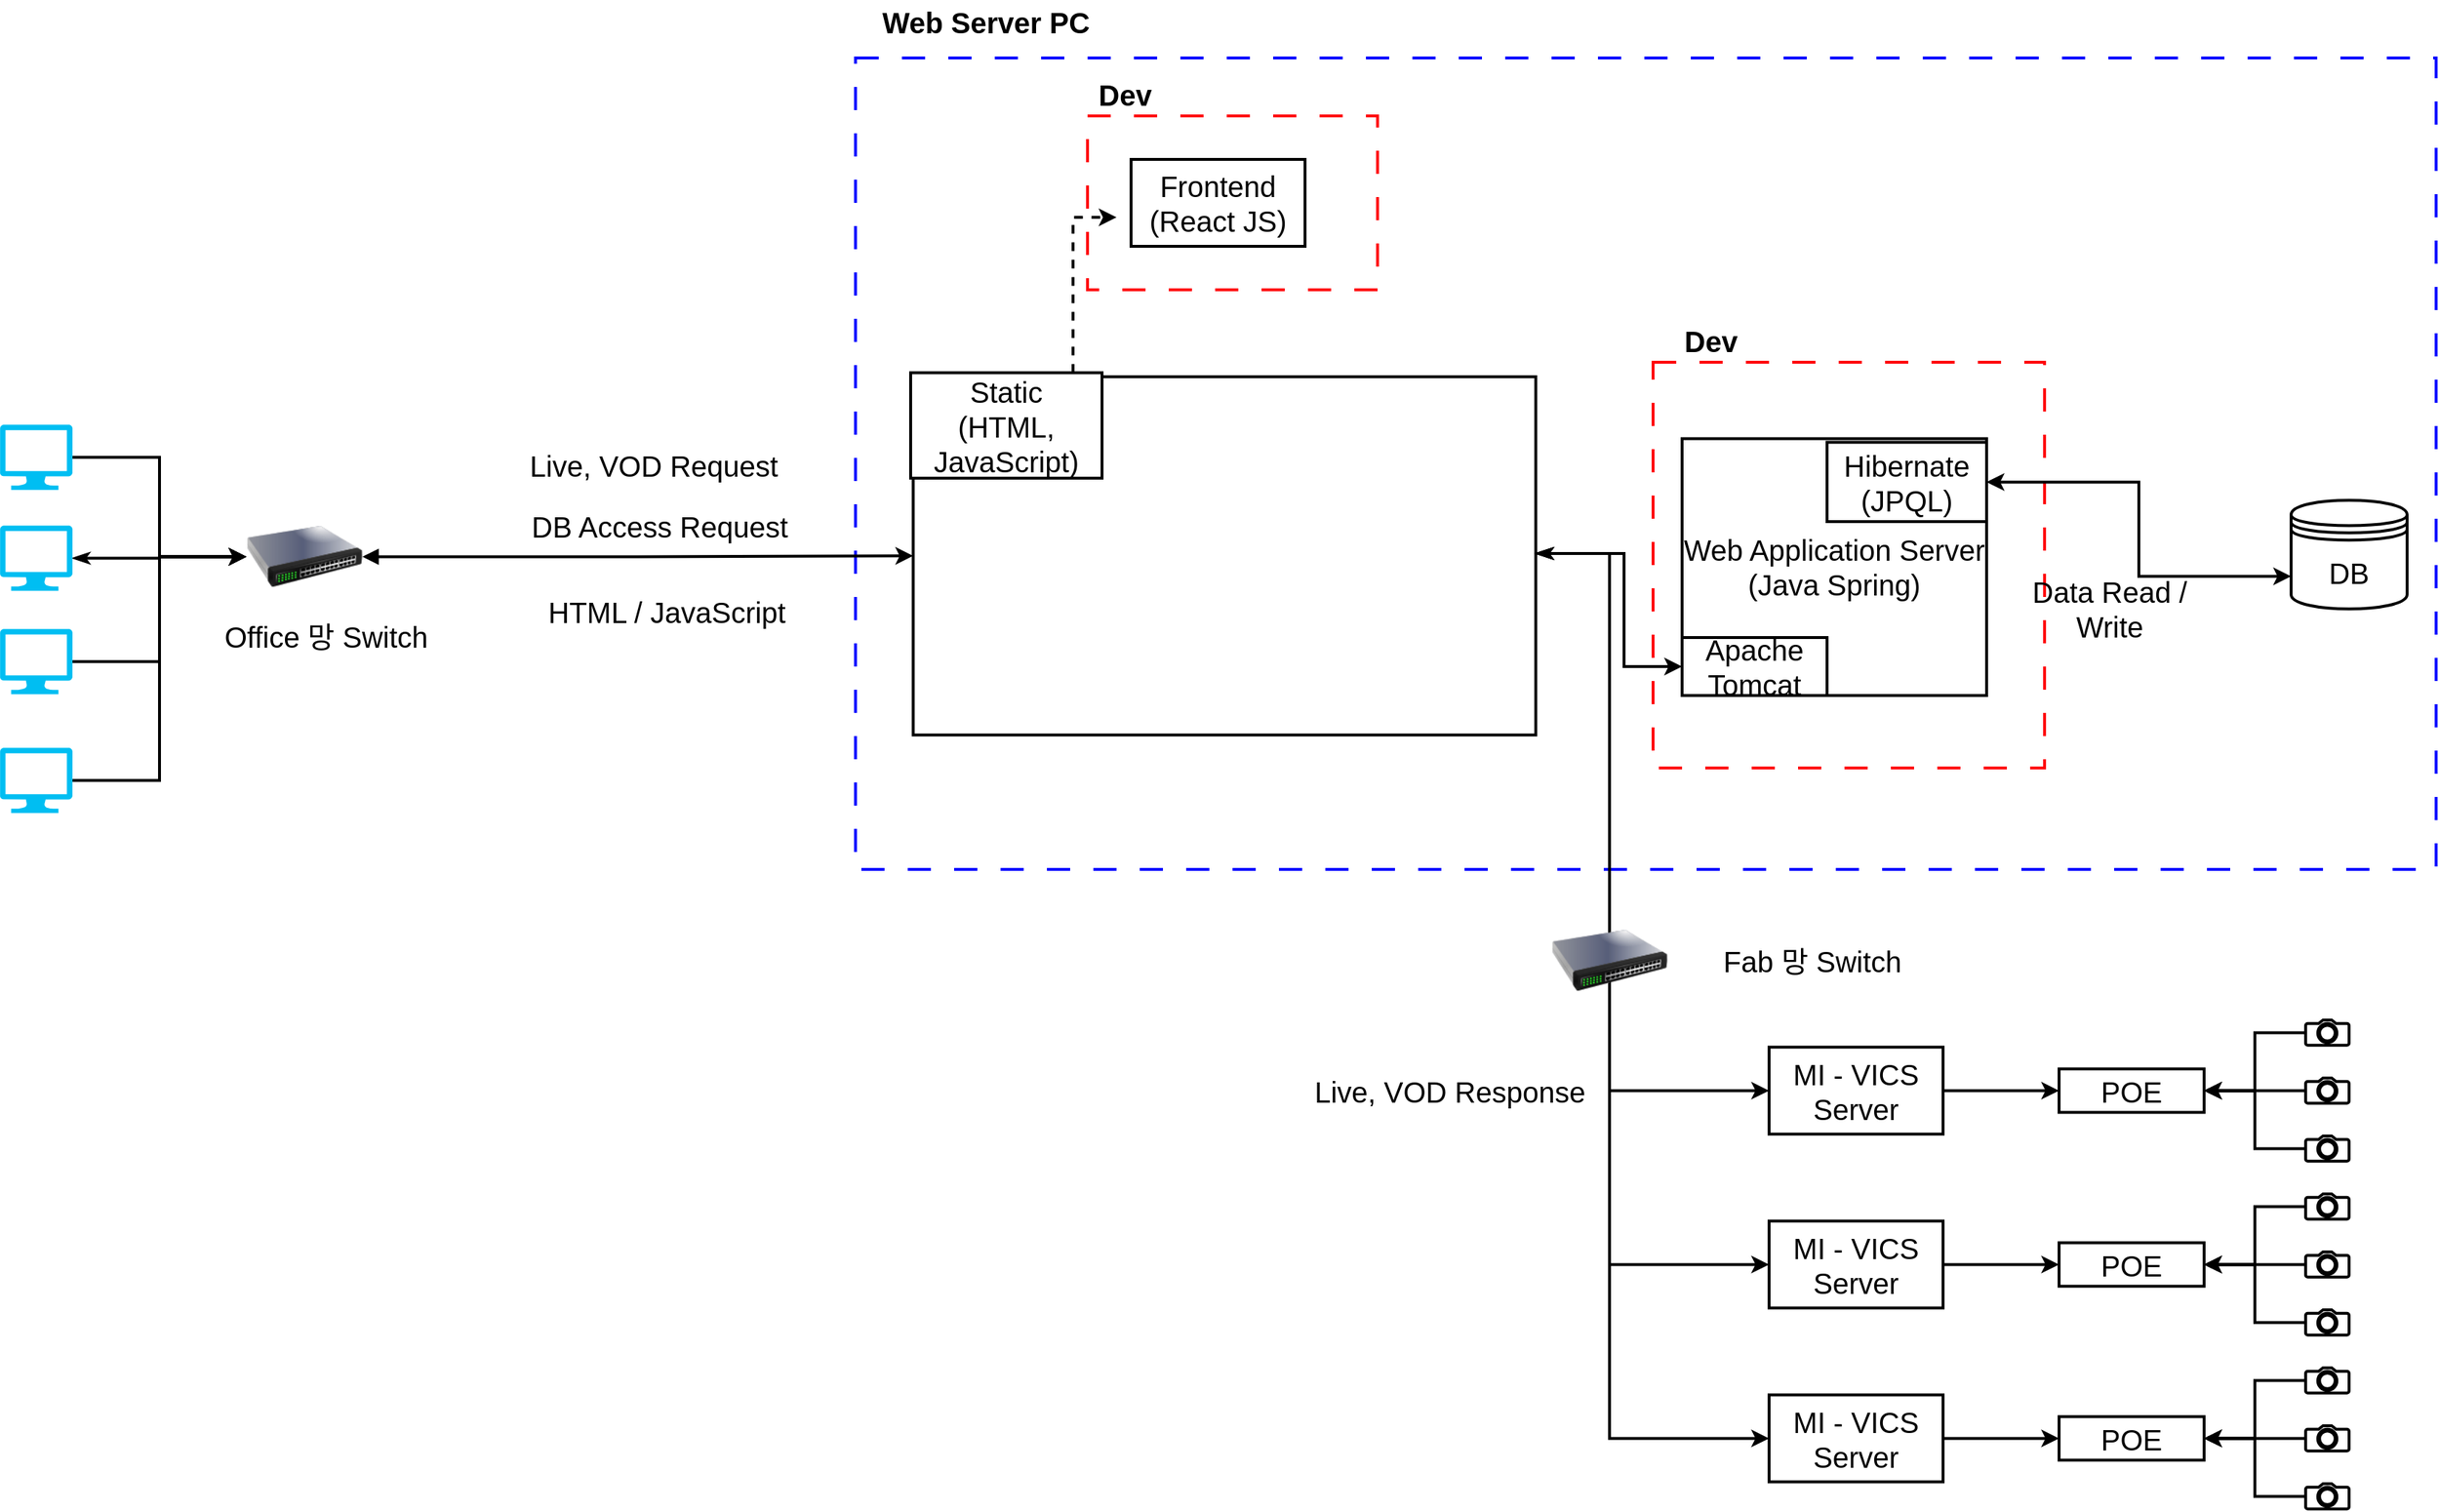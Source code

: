 <mxfile version="24.7.7">
  <diagram name="Page-1" id="5d7acffa-a066-3a61-03fe-96351882024d">
    <mxGraphModel dx="3490" dy="2093" grid="1" gridSize="10" guides="1" tooltips="1" connect="1" arrows="1" fold="1" page="1" pageScale="1" pageWidth="1100" pageHeight="850" background="#ffffff" math="0" shadow="0">
      <root>
        <mxCell id="0" />
        <mxCell id="1" parent="0" />
        <mxCell id="4sfNlxtwUgQUHQA9xHfZ-101" value="" style="rounded=0;whiteSpace=wrap;html=1;dashed=1;dashPattern=8 8;fillColor=none;strokeColor=#0000FF;fontSize=20;fontStyle=1;strokeWidth=2;" vertex="1" parent="1">
          <mxGeometry x="420" y="-60" width="1090" height="560" as="geometry" />
        </mxCell>
        <mxCell id="4sfNlxtwUgQUHQA9xHfZ-95" value="" style="rounded=0;whiteSpace=wrap;html=1;dashed=1;dashPattern=8 8;strokeColor=#FF030B;fillColor=none;fontSize=20;strokeWidth=2;" vertex="1" parent="1">
          <mxGeometry x="970" y="150" width="270" height="280" as="geometry" />
        </mxCell>
        <mxCell id="4sfNlxtwUgQUHQA9xHfZ-85" style="edgeStyle=orthogonalEdgeStyle;rounded=0;orthogonalLoop=1;jettySize=auto;html=1;entryX=0;entryY=0.5;entryDx=0;entryDy=0;fontSize=20;strokeWidth=2;" edge="1" parent="1" source="4sfNlxtwUgQUHQA9xHfZ-6" target="4sfNlxtwUgQUHQA9xHfZ-82">
          <mxGeometry relative="1" as="geometry" />
        </mxCell>
        <mxCell id="4sfNlxtwUgQUHQA9xHfZ-6" value="" style="verticalLabelPosition=bottom;html=1;verticalAlign=top;align=center;strokeColor=none;fillColor=#00BEF2;shape=mxgraph.azure.computer;pointerEvents=1;fontSize=20;strokeWidth=2;" vertex="1" parent="1">
          <mxGeometry x="-170" y="193.1" width="50" height="45" as="geometry" />
        </mxCell>
        <mxCell id="4sfNlxtwUgQUHQA9xHfZ-86" style="edgeStyle=orthogonalEdgeStyle;rounded=0;orthogonalLoop=1;jettySize=auto;html=1;entryX=0;entryY=0.5;entryDx=0;entryDy=0;fontSize=20;startArrow=classicThin;startFill=1;strokeWidth=2;" edge="1" parent="1" source="4sfNlxtwUgQUHQA9xHfZ-7" target="4sfNlxtwUgQUHQA9xHfZ-82">
          <mxGeometry relative="1" as="geometry" />
        </mxCell>
        <mxCell id="4sfNlxtwUgQUHQA9xHfZ-7" value="" style="verticalLabelPosition=bottom;html=1;verticalAlign=top;align=center;strokeColor=none;fillColor=#00BEF2;shape=mxgraph.azure.computer;pointerEvents=1;fontSize=20;strokeWidth=2;" vertex="1" parent="1">
          <mxGeometry x="-170" y="262.73" width="50" height="45" as="geometry" />
        </mxCell>
        <mxCell id="4sfNlxtwUgQUHQA9xHfZ-87" style="edgeStyle=orthogonalEdgeStyle;rounded=0;orthogonalLoop=1;jettySize=auto;html=1;entryX=0;entryY=0.5;entryDx=0;entryDy=0;fontSize=20;strokeWidth=2;" edge="1" parent="1" source="4sfNlxtwUgQUHQA9xHfZ-8" target="4sfNlxtwUgQUHQA9xHfZ-82">
          <mxGeometry relative="1" as="geometry" />
        </mxCell>
        <mxCell id="4sfNlxtwUgQUHQA9xHfZ-8" value="" style="verticalLabelPosition=bottom;html=1;verticalAlign=top;align=center;strokeColor=none;fillColor=#00BEF2;shape=mxgraph.azure.computer;pointerEvents=1;fontSize=20;strokeWidth=2;" vertex="1" parent="1">
          <mxGeometry x="-170" y="334.1" width="50" height="45" as="geometry" />
        </mxCell>
        <mxCell id="4sfNlxtwUgQUHQA9xHfZ-46" style="edgeStyle=orthogonalEdgeStyle;rounded=0;orthogonalLoop=1;jettySize=auto;html=1;entryX=0;entryY=0.5;entryDx=0;entryDy=0;fontSize=20;startArrow=classicThin;startFill=1;strokeWidth=2;" edge="1" parent="1" source="4sfNlxtwUgQUHQA9xHfZ-9" target="4sfNlxtwUgQUHQA9xHfZ-44">
          <mxGeometry relative="1" as="geometry">
            <Array as="points">
              <mxPoint x="940" y="282" />
              <mxPoint x="940" y="653" />
            </Array>
          </mxGeometry>
        </mxCell>
        <mxCell id="4sfNlxtwUgQUHQA9xHfZ-65" style="edgeStyle=orthogonalEdgeStyle;rounded=0;orthogonalLoop=1;jettySize=auto;html=1;entryX=0;entryY=0.5;entryDx=0;entryDy=0;fontSize=20;startArrow=classicThin;startFill=1;strokeWidth=2;" edge="1" parent="1" source="4sfNlxtwUgQUHQA9xHfZ-9" target="4sfNlxtwUgQUHQA9xHfZ-55">
          <mxGeometry relative="1" as="geometry">
            <Array as="points">
              <mxPoint x="940" y="282" />
              <mxPoint x="940" y="773" />
            </Array>
          </mxGeometry>
        </mxCell>
        <mxCell id="4sfNlxtwUgQUHQA9xHfZ-66" style="edgeStyle=orthogonalEdgeStyle;rounded=0;orthogonalLoop=1;jettySize=auto;html=1;entryX=0;entryY=0.5;entryDx=0;entryDy=0;fontSize=20;startArrow=classicThin;startFill=1;strokeWidth=2;" edge="1" parent="1" source="4sfNlxtwUgQUHQA9xHfZ-9" target="4sfNlxtwUgQUHQA9xHfZ-64">
          <mxGeometry relative="1" as="geometry">
            <Array as="points">
              <mxPoint x="940" y="282" />
              <mxPoint x="940" y="893" />
            </Array>
          </mxGeometry>
        </mxCell>
        <mxCell id="4sfNlxtwUgQUHQA9xHfZ-72" style="edgeStyle=orthogonalEdgeStyle;rounded=0;orthogonalLoop=1;jettySize=auto;html=1;entryX=0;entryY=0.5;entryDx=0;entryDy=0;fontSize=20;startArrow=classicThin;startFill=1;strokeWidth=2;" edge="1" parent="1" source="4sfNlxtwUgQUHQA9xHfZ-9" target="4sfNlxtwUgQUHQA9xHfZ-71">
          <mxGeometry relative="1" as="geometry">
            <Array as="points">
              <mxPoint x="950" y="282" />
              <mxPoint x="950" y="360" />
            </Array>
          </mxGeometry>
        </mxCell>
        <mxCell id="4sfNlxtwUgQUHQA9xHfZ-9" value="" style="shape=image;verticalLabelPosition=bottom;labelBackgroundColor=default;verticalAlign=top;aspect=fixed;imageAspect=0;image=https://blog.kakaocdn.net/dn/k9XzT/btqCMnyJfA4/BOB5x2OnIXDpGPCepCS141/img.png;fontSize=20;strokeWidth=2;imageBorder=default;" vertex="1" parent="1">
          <mxGeometry x="459.76" y="160" width="429.37" height="247.25" as="geometry" />
        </mxCell>
        <mxCell id="4sfNlxtwUgQUHQA9xHfZ-15" value="" style="shape=image;verticalLabelPosition=bottom;labelBackgroundColor=default;verticalAlign=top;aspect=fixed;imageAspect=0;image=https://d1.awsstatic.com/acs/characters/Logos/Docker-Logo_Horizontel_279x131.b8a5c41e56b77706656d61080f6a0217a3ba356d.png;fontSize=20;strokeWidth=2;" vertex="1" parent="1">
          <mxGeometry x="459.75" y="100" width="106.49" height="50" as="geometry" />
        </mxCell>
        <mxCell id="4sfNlxtwUgQUHQA9xHfZ-16" value="DB" style="shape=datastore;whiteSpace=wrap;html=1;fontSize=20;strokeWidth=2;" vertex="1" parent="1">
          <mxGeometry x="1410" y="245.25" width="80" height="75" as="geometry" />
        </mxCell>
        <mxCell id="4sfNlxtwUgQUHQA9xHfZ-18" value="" style="shape=image;verticalLabelPosition=bottom;labelBackgroundColor=default;verticalAlign=top;aspect=fixed;imageAspect=0;image=https://d1.awsstatic.com/acs/characters/Logos/Docker-Logo_Horizontel_279x131.b8a5c41e56b77706656d61080f6a0217a3ba356d.png;fontSize=20;strokeWidth=2;" vertex="1" parent="1">
          <mxGeometry x="1396.76" y="187.5" width="106.49" height="50" as="geometry" />
        </mxCell>
        <mxCell id="4sfNlxtwUgQUHQA9xHfZ-19" value="Web Application Server&lt;br style=&quot;font-size: 20px;&quot;&gt;(Java Spring)" style="rounded=0;whiteSpace=wrap;html=1;fontSize=20;strokeWidth=2;" vertex="1" parent="1">
          <mxGeometry x="990" y="202.75" width="210" height="177.25" as="geometry" />
        </mxCell>
        <mxCell id="4sfNlxtwUgQUHQA9xHfZ-20" value="" style="shape=image;verticalLabelPosition=bottom;labelBackgroundColor=default;verticalAlign=top;aspect=fixed;imageAspect=0;image=https://d1.awsstatic.com/acs/characters/Logos/Docker-Logo_Horizontel_279x131.b8a5c41e56b77706656d61080f6a0217a3ba356d.png;fontSize=20;strokeWidth=2;" vertex="1" parent="1">
          <mxGeometry x="1010" y="150" width="106.49" height="50" as="geometry" />
        </mxCell>
        <mxCell id="4sfNlxtwUgQUHQA9xHfZ-22" value="Data Read / Write" style="text;html=1;align=center;verticalAlign=middle;whiteSpace=wrap;rounded=0;fontSize=20;strokeWidth=2;" vertex="1" parent="1">
          <mxGeometry x="1220" y="304.63" width="130" height="30" as="geometry" />
        </mxCell>
        <mxCell id="4sfNlxtwUgQUHQA9xHfZ-78" style="edgeStyle=orthogonalEdgeStyle;rounded=0;orthogonalLoop=1;jettySize=auto;html=1;dashed=1;fontSize=20;strokeWidth=2;" edge="1" parent="1" source="4sfNlxtwUgQUHQA9xHfZ-25">
          <mxGeometry relative="1" as="geometry">
            <mxPoint x="600" y="50" as="targetPoint" />
            <Array as="points">
              <mxPoint x="570" y="50" />
            </Array>
          </mxGeometry>
        </mxCell>
        <mxCell id="4sfNlxtwUgQUHQA9xHfZ-25" value="Static&lt;br style=&quot;font-size: 20px;&quot;&gt;(HTML, JavaScript)" style="rounded=0;whiteSpace=wrap;html=1;fontSize=20;strokeWidth=2;" vertex="1" parent="1">
          <mxGeometry x="458" y="157.25" width="132" height="72.75" as="geometry" />
        </mxCell>
        <mxCell id="4sfNlxtwUgQUHQA9xHfZ-40" style="edgeStyle=orthogonalEdgeStyle;rounded=0;orthogonalLoop=1;jettySize=auto;html=1;entryX=1;entryY=0.5;entryDx=0;entryDy=0;fontSize=20;strokeWidth=2;" edge="1" parent="1" source="4sfNlxtwUgQUHQA9xHfZ-36" target="4sfNlxtwUgQUHQA9xHfZ-39">
          <mxGeometry relative="1" as="geometry" />
        </mxCell>
        <mxCell id="4sfNlxtwUgQUHQA9xHfZ-36" value="" style="html=1;verticalLabelPosition=bottom;align=center;labelBackgroundColor=#ffffff;verticalAlign=top;strokeWidth=2;strokeColor=#000000;shadow=0;dashed=0;shape=mxgraph.ios7.icons.camera;fontSize=20;" vertex="1" parent="1">
          <mxGeometry x="1420" y="604" width="30" height="17.4" as="geometry" />
        </mxCell>
        <mxCell id="4sfNlxtwUgQUHQA9xHfZ-41" style="edgeStyle=orthogonalEdgeStyle;rounded=0;orthogonalLoop=1;jettySize=auto;html=1;entryX=1;entryY=0.5;entryDx=0;entryDy=0;fontSize=20;strokeWidth=2;" edge="1" parent="1" source="4sfNlxtwUgQUHQA9xHfZ-37" target="4sfNlxtwUgQUHQA9xHfZ-39">
          <mxGeometry relative="1" as="geometry" />
        </mxCell>
        <mxCell id="4sfNlxtwUgQUHQA9xHfZ-37" value="" style="html=1;verticalLabelPosition=bottom;align=center;labelBackgroundColor=#ffffff;verticalAlign=top;strokeWidth=2;strokeColor=#000000;shadow=0;dashed=0;shape=mxgraph.ios7.icons.camera;fontSize=20;" vertex="1" parent="1">
          <mxGeometry x="1420" y="644" width="30" height="17.4" as="geometry" />
        </mxCell>
        <mxCell id="4sfNlxtwUgQUHQA9xHfZ-42" style="edgeStyle=orthogonalEdgeStyle;rounded=0;orthogonalLoop=1;jettySize=auto;html=1;entryX=1;entryY=0.5;entryDx=0;entryDy=0;fontSize=20;strokeWidth=2;" edge="1" parent="1" source="4sfNlxtwUgQUHQA9xHfZ-38" target="4sfNlxtwUgQUHQA9xHfZ-39">
          <mxGeometry relative="1" as="geometry" />
        </mxCell>
        <mxCell id="4sfNlxtwUgQUHQA9xHfZ-38" value="" style="html=1;verticalLabelPosition=bottom;align=center;labelBackgroundColor=#ffffff;verticalAlign=top;strokeWidth=2;strokeColor=#000000;shadow=0;dashed=0;shape=mxgraph.ios7.icons.camera;fontSize=20;" vertex="1" parent="1">
          <mxGeometry x="1420" y="684" width="30" height="17.4" as="geometry" />
        </mxCell>
        <mxCell id="4sfNlxtwUgQUHQA9xHfZ-39" value="POE" style="rounded=0;whiteSpace=wrap;html=1;fontSize=20;strokeWidth=2;" vertex="1" parent="1">
          <mxGeometry x="1250" y="637.7" width="100" height="30" as="geometry" />
        </mxCell>
        <mxCell id="4sfNlxtwUgQUHQA9xHfZ-45" style="edgeStyle=orthogonalEdgeStyle;rounded=0;orthogonalLoop=1;jettySize=auto;html=1;entryX=0;entryY=0.5;entryDx=0;entryDy=0;fontSize=20;strokeWidth=2;" edge="1" parent="1" source="4sfNlxtwUgQUHQA9xHfZ-44" target="4sfNlxtwUgQUHQA9xHfZ-39">
          <mxGeometry relative="1" as="geometry" />
        </mxCell>
        <mxCell id="4sfNlxtwUgQUHQA9xHfZ-44" value="MI - VICS&lt;br style=&quot;font-size: 20px;&quot;&gt;Server" style="rounded=0;whiteSpace=wrap;html=1;fontSize=20;strokeWidth=2;" vertex="1" parent="1">
          <mxGeometry x="1050" y="622.7" width="120" height="60" as="geometry" />
        </mxCell>
        <mxCell id="4sfNlxtwUgQUHQA9xHfZ-47" style="edgeStyle=orthogonalEdgeStyle;rounded=0;orthogonalLoop=1;jettySize=auto;html=1;entryX=1;entryY=0.5;entryDx=0;entryDy=0;fontSize=20;strokeWidth=2;" edge="1" parent="1" source="4sfNlxtwUgQUHQA9xHfZ-48" target="4sfNlxtwUgQUHQA9xHfZ-53">
          <mxGeometry relative="1" as="geometry" />
        </mxCell>
        <mxCell id="4sfNlxtwUgQUHQA9xHfZ-48" value="" style="html=1;verticalLabelPosition=bottom;align=center;labelBackgroundColor=#ffffff;verticalAlign=top;strokeWidth=2;strokeColor=#000000;shadow=0;dashed=0;shape=mxgraph.ios7.icons.camera;fontSize=20;" vertex="1" parent="1">
          <mxGeometry x="1420" y="724" width="30" height="17.4" as="geometry" />
        </mxCell>
        <mxCell id="4sfNlxtwUgQUHQA9xHfZ-49" style="edgeStyle=orthogonalEdgeStyle;rounded=0;orthogonalLoop=1;jettySize=auto;html=1;entryX=1;entryY=0.5;entryDx=0;entryDy=0;fontSize=20;strokeWidth=2;" edge="1" parent="1" source="4sfNlxtwUgQUHQA9xHfZ-50" target="4sfNlxtwUgQUHQA9xHfZ-53">
          <mxGeometry relative="1" as="geometry" />
        </mxCell>
        <mxCell id="4sfNlxtwUgQUHQA9xHfZ-50" value="" style="html=1;verticalLabelPosition=bottom;align=center;labelBackgroundColor=#ffffff;verticalAlign=top;strokeWidth=2;strokeColor=#000000;shadow=0;dashed=0;shape=mxgraph.ios7.icons.camera;fontSize=20;" vertex="1" parent="1">
          <mxGeometry x="1420" y="764" width="30" height="17.4" as="geometry" />
        </mxCell>
        <mxCell id="4sfNlxtwUgQUHQA9xHfZ-51" style="edgeStyle=orthogonalEdgeStyle;rounded=0;orthogonalLoop=1;jettySize=auto;html=1;entryX=1;entryY=0.5;entryDx=0;entryDy=0;fontSize=20;strokeWidth=2;" edge="1" parent="1" source="4sfNlxtwUgQUHQA9xHfZ-52" target="4sfNlxtwUgQUHQA9xHfZ-53">
          <mxGeometry relative="1" as="geometry" />
        </mxCell>
        <mxCell id="4sfNlxtwUgQUHQA9xHfZ-52" value="" style="html=1;verticalLabelPosition=bottom;align=center;labelBackgroundColor=#ffffff;verticalAlign=top;strokeWidth=2;strokeColor=#000000;shadow=0;dashed=0;shape=mxgraph.ios7.icons.camera;fontSize=20;" vertex="1" parent="1">
          <mxGeometry x="1420" y="804" width="30" height="17.4" as="geometry" />
        </mxCell>
        <mxCell id="4sfNlxtwUgQUHQA9xHfZ-53" value="POE" style="rounded=0;whiteSpace=wrap;html=1;fontSize=20;strokeWidth=2;" vertex="1" parent="1">
          <mxGeometry x="1250" y="757.7" width="100" height="30" as="geometry" />
        </mxCell>
        <mxCell id="4sfNlxtwUgQUHQA9xHfZ-54" style="edgeStyle=orthogonalEdgeStyle;rounded=0;orthogonalLoop=1;jettySize=auto;html=1;entryX=0;entryY=0.5;entryDx=0;entryDy=0;fontSize=20;strokeWidth=2;" edge="1" parent="1" source="4sfNlxtwUgQUHQA9xHfZ-55" target="4sfNlxtwUgQUHQA9xHfZ-53">
          <mxGeometry relative="1" as="geometry" />
        </mxCell>
        <mxCell id="4sfNlxtwUgQUHQA9xHfZ-55" value="MI - VICS&lt;br style=&quot;font-size: 20px;&quot;&gt;Server" style="rounded=0;whiteSpace=wrap;html=1;fontSize=20;strokeWidth=2;" vertex="1" parent="1">
          <mxGeometry x="1050" y="742.7" width="120" height="60" as="geometry" />
        </mxCell>
        <mxCell id="4sfNlxtwUgQUHQA9xHfZ-56" style="edgeStyle=orthogonalEdgeStyle;rounded=0;orthogonalLoop=1;jettySize=auto;html=1;entryX=1;entryY=0.5;entryDx=0;entryDy=0;fontSize=20;strokeWidth=2;" edge="1" parent="1" source="4sfNlxtwUgQUHQA9xHfZ-57" target="4sfNlxtwUgQUHQA9xHfZ-62">
          <mxGeometry relative="1" as="geometry" />
        </mxCell>
        <mxCell id="4sfNlxtwUgQUHQA9xHfZ-57" value="" style="html=1;verticalLabelPosition=bottom;align=center;labelBackgroundColor=#ffffff;verticalAlign=top;strokeWidth=2;strokeColor=#000000;shadow=0;dashed=0;shape=mxgraph.ios7.icons.camera;fontSize=20;" vertex="1" parent="1">
          <mxGeometry x="1420" y="844" width="30" height="17.4" as="geometry" />
        </mxCell>
        <mxCell id="4sfNlxtwUgQUHQA9xHfZ-58" style="edgeStyle=orthogonalEdgeStyle;rounded=0;orthogonalLoop=1;jettySize=auto;html=1;entryX=1;entryY=0.5;entryDx=0;entryDy=0;fontSize=20;strokeWidth=2;" edge="1" parent="1" source="4sfNlxtwUgQUHQA9xHfZ-59" target="4sfNlxtwUgQUHQA9xHfZ-62">
          <mxGeometry relative="1" as="geometry" />
        </mxCell>
        <mxCell id="4sfNlxtwUgQUHQA9xHfZ-59" value="" style="html=1;verticalLabelPosition=bottom;align=center;labelBackgroundColor=#ffffff;verticalAlign=top;strokeWidth=2;strokeColor=#000000;shadow=0;dashed=0;shape=mxgraph.ios7.icons.camera;fontSize=20;" vertex="1" parent="1">
          <mxGeometry x="1420" y="884" width="30" height="17.4" as="geometry" />
        </mxCell>
        <mxCell id="4sfNlxtwUgQUHQA9xHfZ-60" style="edgeStyle=orthogonalEdgeStyle;rounded=0;orthogonalLoop=1;jettySize=auto;html=1;entryX=1;entryY=0.5;entryDx=0;entryDy=0;fontSize=20;strokeWidth=2;" edge="1" parent="1" source="4sfNlxtwUgQUHQA9xHfZ-61" target="4sfNlxtwUgQUHQA9xHfZ-62">
          <mxGeometry relative="1" as="geometry" />
        </mxCell>
        <mxCell id="4sfNlxtwUgQUHQA9xHfZ-61" value="" style="html=1;verticalLabelPosition=bottom;align=center;labelBackgroundColor=#ffffff;verticalAlign=top;strokeWidth=2;strokeColor=#000000;shadow=0;dashed=0;shape=mxgraph.ios7.icons.camera;fontSize=20;" vertex="1" parent="1">
          <mxGeometry x="1420" y="924" width="30" height="17.4" as="geometry" />
        </mxCell>
        <mxCell id="4sfNlxtwUgQUHQA9xHfZ-62" value="POE" style="rounded=0;whiteSpace=wrap;html=1;fontSize=20;strokeWidth=2;" vertex="1" parent="1">
          <mxGeometry x="1250" y="877.7" width="100" height="30" as="geometry" />
        </mxCell>
        <mxCell id="4sfNlxtwUgQUHQA9xHfZ-63" style="edgeStyle=orthogonalEdgeStyle;rounded=0;orthogonalLoop=1;jettySize=auto;html=1;entryX=0;entryY=0.5;entryDx=0;entryDy=0;fontSize=20;strokeWidth=2;" edge="1" parent="1" source="4sfNlxtwUgQUHQA9xHfZ-64" target="4sfNlxtwUgQUHQA9xHfZ-62">
          <mxGeometry relative="1" as="geometry" />
        </mxCell>
        <mxCell id="4sfNlxtwUgQUHQA9xHfZ-64" value="MI - VICS&lt;br style=&quot;font-size: 20px;&quot;&gt;Server" style="rounded=0;whiteSpace=wrap;html=1;fontSize=20;strokeWidth=2;" vertex="1" parent="1">
          <mxGeometry x="1050" y="862.7" width="120" height="60" as="geometry" />
        </mxCell>
        <mxCell id="4sfNlxtwUgQUHQA9xHfZ-67" value="Live, VOD Response" style="text;html=1;align=center;verticalAlign=middle;whiteSpace=wrap;rounded=0;fontSize=20;strokeWidth=2;" vertex="1" parent="1">
          <mxGeometry x="720" y="624.55" width="220" height="56.3" as="geometry" />
        </mxCell>
        <mxCell id="4sfNlxtwUgQUHQA9xHfZ-69" style="edgeStyle=orthogonalEdgeStyle;rounded=0;orthogonalLoop=1;jettySize=auto;html=1;entryX=0;entryY=0.7;entryDx=0;entryDy=0;startArrow=classic;startFill=1;fontSize=20;strokeWidth=2;" edge="1" parent="1" source="4sfNlxtwUgQUHQA9xHfZ-68" target="4sfNlxtwUgQUHQA9xHfZ-16">
          <mxGeometry relative="1" as="geometry" />
        </mxCell>
        <mxCell id="4sfNlxtwUgQUHQA9xHfZ-68" value="Hibernate&lt;div style=&quot;font-size: 20px;&quot;&gt;(JPQL)&lt;/div&gt;" style="rounded=0;whiteSpace=wrap;html=1;fontSize=20;strokeWidth=2;" vertex="1" parent="1">
          <mxGeometry x="1090" y="205.25" width="110" height="54.75" as="geometry" />
        </mxCell>
        <mxCell id="4sfNlxtwUgQUHQA9xHfZ-71" value="Apache&lt;br style=&quot;font-size: 20px;&quot;&gt;Tomcat" style="rounded=0;whiteSpace=wrap;html=1;fontSize=20;strokeWidth=2;" vertex="1" parent="1">
          <mxGeometry x="990" y="340" width="100" height="40" as="geometry" />
        </mxCell>
        <mxCell id="4sfNlxtwUgQUHQA9xHfZ-74" value="HTML / JavaScript" style="text;html=1;align=center;verticalAlign=middle;whiteSpace=wrap;rounded=0;fontSize=20;strokeWidth=2;" vertex="1" parent="1">
          <mxGeometry x="180" y="306.9" width="220" height="30" as="geometry" />
        </mxCell>
        <mxCell id="4sfNlxtwUgQUHQA9xHfZ-75" value="DB Access Request" style="text;html=1;align=center;verticalAlign=middle;whiteSpace=wrap;rounded=0;fontSize=20;strokeWidth=2;" vertex="1" parent="1">
          <mxGeometry x="170" y="248.4" width="230" height="30" as="geometry" />
        </mxCell>
        <mxCell id="4sfNlxtwUgQUHQA9xHfZ-106" style="edgeStyle=orthogonalEdgeStyle;rounded=0;orthogonalLoop=1;jettySize=auto;html=1;entryX=0;entryY=0.5;entryDx=0;entryDy=0;startArrow=block;startFill=1;fontSize=20;strokeWidth=2;" edge="1" parent="1" source="4sfNlxtwUgQUHQA9xHfZ-82" target="4sfNlxtwUgQUHQA9xHfZ-9">
          <mxGeometry relative="1" as="geometry" />
        </mxCell>
        <mxCell id="4sfNlxtwUgQUHQA9xHfZ-82" value="" style="image;html=1;image=img/lib/clip_art/networking/Switch_128x128.png;fontSize=20;strokeWidth=2;" vertex="1" parent="1">
          <mxGeometry y="244.23" width="80" height="80" as="geometry" />
        </mxCell>
        <mxCell id="4sfNlxtwUgQUHQA9xHfZ-88" style="edgeStyle=orthogonalEdgeStyle;rounded=0;orthogonalLoop=1;jettySize=auto;html=1;entryX=0;entryY=0.5;entryDx=0;entryDy=0;fontSize=20;strokeWidth=2;" edge="1" parent="1" source="4sfNlxtwUgQUHQA9xHfZ-84" target="4sfNlxtwUgQUHQA9xHfZ-82">
          <mxGeometry relative="1" as="geometry" />
        </mxCell>
        <mxCell id="4sfNlxtwUgQUHQA9xHfZ-84" value="" style="verticalLabelPosition=bottom;html=1;verticalAlign=top;align=center;strokeColor=none;fillColor=#00BEF2;shape=mxgraph.azure.computer;pointerEvents=1;fontSize=20;strokeWidth=2;" vertex="1" parent="1">
          <mxGeometry x="-170" y="416.1" width="50" height="45" as="geometry" />
        </mxCell>
        <mxCell id="4sfNlxtwUgQUHQA9xHfZ-90" value="" style="image;html=1;image=img/lib/clip_art/networking/Switch_128x128.png;fontSize=20;strokeWidth=2;" vertex="1" parent="1">
          <mxGeometry x="900" y="523" width="80" height="80" as="geometry" />
        </mxCell>
        <mxCell id="4sfNlxtwUgQUHQA9xHfZ-91" value="Office 망 Switch" style="text;html=1;align=center;verticalAlign=middle;whiteSpace=wrap;rounded=0;fontSize=20;strokeWidth=2;" vertex="1" parent="1">
          <mxGeometry x="-40" y="324.23" width="190" height="30" as="geometry" />
        </mxCell>
        <mxCell id="4sfNlxtwUgQUHQA9xHfZ-92" value="Fab 망 Switch" style="text;html=1;align=center;verticalAlign=middle;whiteSpace=wrap;rounded=0;fontSize=20;strokeWidth=2;" vertex="1" parent="1">
          <mxGeometry x="990" y="548" width="180" height="30" as="geometry" />
        </mxCell>
        <mxCell id="4sfNlxtwUgQUHQA9xHfZ-93" value="Frontend&lt;div style=&quot;font-size: 20px;&quot;&gt;(React JS)&lt;/div&gt;" style="rounded=0;whiteSpace=wrap;html=1;fontSize=20;strokeWidth=2;" vertex="1" parent="1">
          <mxGeometry x="610" y="10" width="120" height="60" as="geometry" />
        </mxCell>
        <mxCell id="4sfNlxtwUgQUHQA9xHfZ-96" value="" style="rounded=0;whiteSpace=wrap;html=1;dashed=1;dashPattern=8 8;strokeColor=#FF030B;fillColor=none;fontSize=20;strokeWidth=2;" vertex="1" parent="1">
          <mxGeometry x="580" y="-20" width="200" height="120" as="geometry" />
        </mxCell>
        <mxCell id="4sfNlxtwUgQUHQA9xHfZ-97" value="&lt;b style=&quot;font-size: 20px;&quot;&gt;Dev&lt;/b&gt;" style="text;html=1;align=center;verticalAlign=middle;whiteSpace=wrap;rounded=0;fontSize=20;strokeWidth=2;" vertex="1" parent="1">
          <mxGeometry x="576" y="-50" width="60" height="30" as="geometry" />
        </mxCell>
        <mxCell id="4sfNlxtwUgQUHQA9xHfZ-98" value="&lt;b style=&quot;font-size: 20px;&quot;&gt;Dev&lt;/b&gt;" style="text;html=1;align=center;verticalAlign=middle;whiteSpace=wrap;rounded=0;fontSize=20;strokeWidth=2;" vertex="1" parent="1">
          <mxGeometry x="980" y="120" width="60" height="30" as="geometry" />
        </mxCell>
        <mxCell id="4sfNlxtwUgQUHQA9xHfZ-100" value="Live, VOD Request" style="text;html=1;align=center;verticalAlign=middle;whiteSpace=wrap;rounded=0;fontSize=20;strokeWidth=2;" vertex="1" parent="1">
          <mxGeometry x="170" y="193.1" width="221.5" height="56.3" as="geometry" />
        </mxCell>
        <mxCell id="4sfNlxtwUgQUHQA9xHfZ-102" value="&lt;font style=&quot;font-size: 20px;&quot;&gt;Web Server PC&lt;/font&gt;" style="text;html=1;align=center;verticalAlign=middle;whiteSpace=wrap;rounded=0;fontStyle=1;fontSize=20;strokeWidth=2;" vertex="1" parent="1">
          <mxGeometry x="420" y="-100" width="180" height="30" as="geometry" />
        </mxCell>
      </root>
    </mxGraphModel>
  </diagram>
</mxfile>
